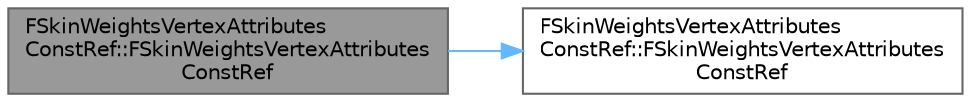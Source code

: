 digraph "FSkinWeightsVertexAttributesConstRef::FSkinWeightsVertexAttributesConstRef"
{
 // INTERACTIVE_SVG=YES
 // LATEX_PDF_SIZE
  bgcolor="transparent";
  edge [fontname=Helvetica,fontsize=10,labelfontname=Helvetica,labelfontsize=10];
  node [fontname=Helvetica,fontsize=10,shape=box,height=0.2,width=0.4];
  rankdir="LR";
  Node1 [id="Node000001",label="FSkinWeightsVertexAttributes\lConstRef::FSkinWeightsVertexAttributes\lConstRef",height=0.2,width=0.4,color="gray40", fillcolor="grey60", style="filled", fontcolor="black",tooltip=" "];
  Node1 -> Node2 [id="edge1_Node000001_Node000002",color="steelblue1",style="solid",tooltip=" "];
  Node2 [id="Node000002",label="FSkinWeightsVertexAttributes\lConstRef::FSkinWeightsVertexAttributes\lConstRef",height=0.2,width=0.4,color="grey40", fillcolor="white", style="filled",URL="$dc/d73/classFSkinWeightsVertexAttributesConstRef.html#ac1d282cc9b488442b0757009bae97a77",tooltip=" "];
}
